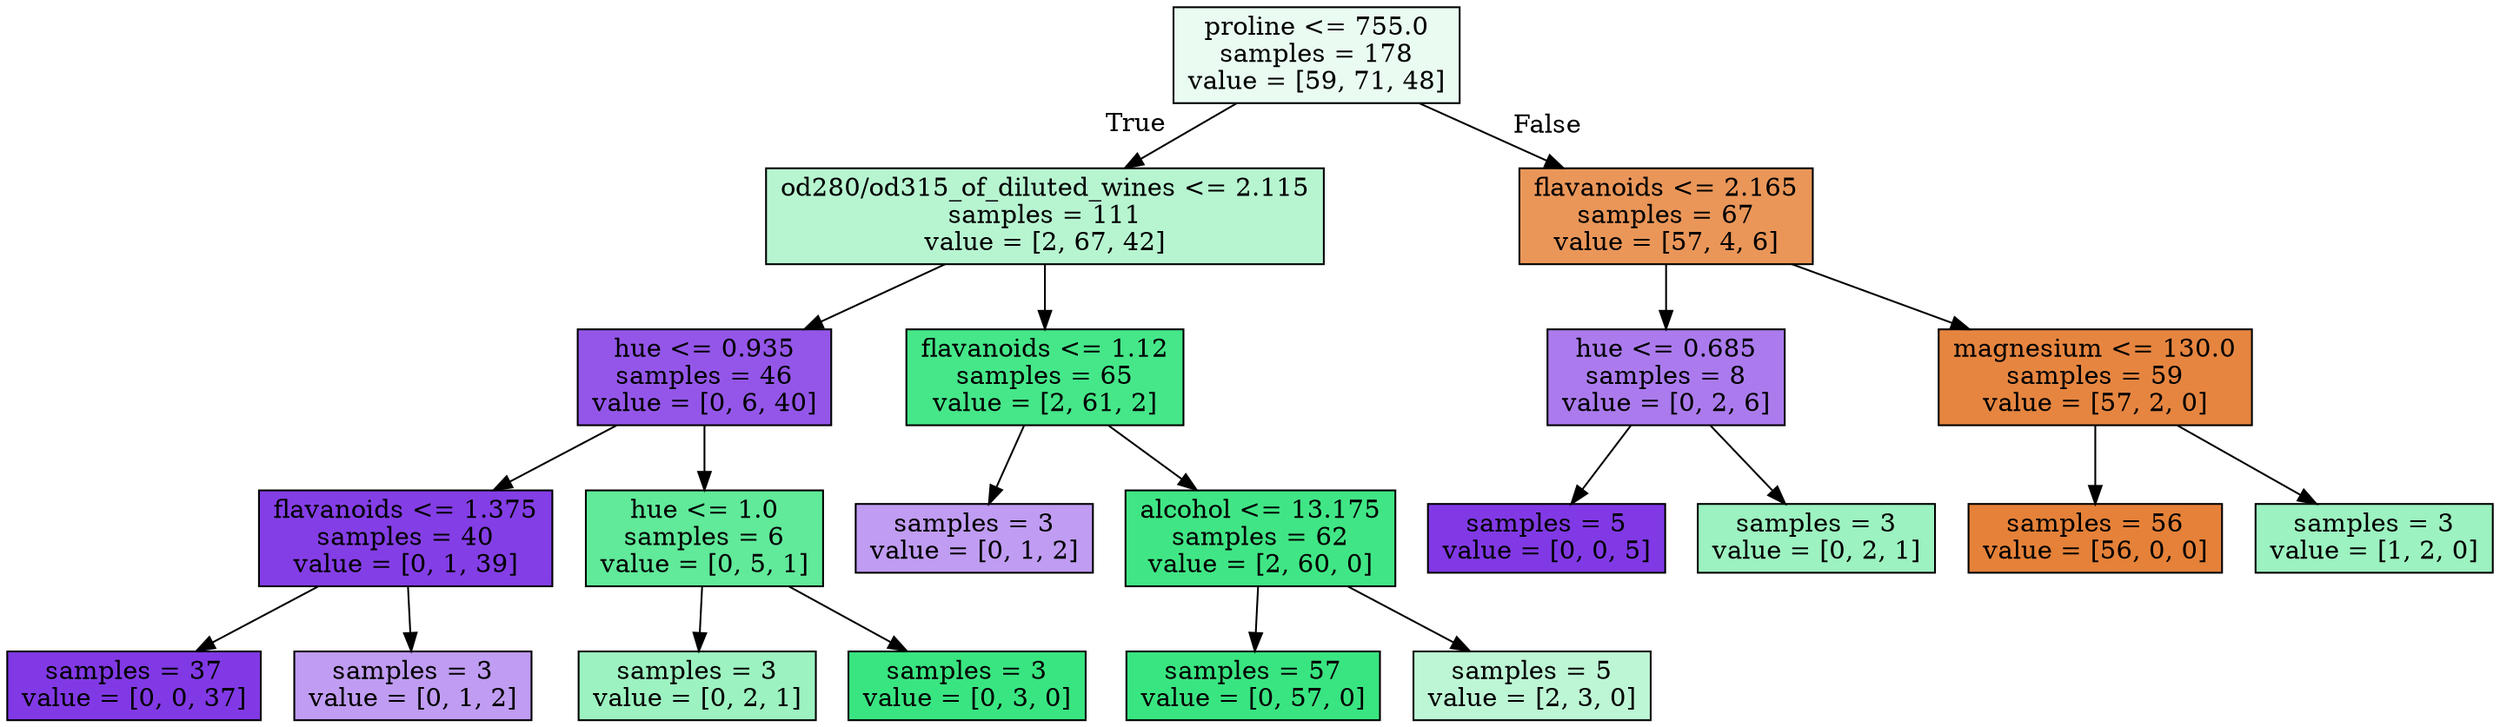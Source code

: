 digraph Tree {
node [shape=box, style="filled", color="black"] ;
0 [label="proline <= 755.0\nsamples = 178\nvalue = [59, 71, 48]", fillcolor="#39e5811a"] ;
1 [label="od280/od315_of_diluted_wines <= 2.115\nsamples = 111\nvalue = [2, 67, 42]", fillcolor="#39e5815c"] ;
0 -> 1 [labeldistance=2.5, labelangle=45, headlabel="True"] ;
2 [label="hue <= 0.935\nsamples = 46\nvalue = [0, 6, 40]", fillcolor="#8139e5d9"] ;
1 -> 2 ;
3 [label="flavanoids <= 1.375\nsamples = 40\nvalue = [0, 1, 39]", fillcolor="#8139e5f8"] ;
2 -> 3 ;
4 [label="samples = 37\nvalue = [0, 0, 37]", fillcolor="#8139e5ff"] ;
3 -> 4 ;
5 [label="samples = 3\nvalue = [0, 1, 2]", fillcolor="#8139e57f"] ;
3 -> 5 ;
6 [label="hue <= 1.0\nsamples = 6\nvalue = [0, 5, 1]", fillcolor="#39e581cc"] ;
2 -> 6 ;
7 [label="samples = 3\nvalue = [0, 2, 1]", fillcolor="#39e5817f"] ;
6 -> 7 ;
8 [label="samples = 3\nvalue = [0, 3, 0]", fillcolor="#39e581ff"] ;
6 -> 8 ;
9 [label="flavanoids <= 1.12\nsamples = 65\nvalue = [2, 61, 2]", fillcolor="#39e581ef"] ;
1 -> 9 ;
10 [label="samples = 3\nvalue = [0, 1, 2]", fillcolor="#8139e57f"] ;
9 -> 10 ;
11 [label="alcohol <= 13.175\nsamples = 62\nvalue = [2, 60, 0]", fillcolor="#39e581f6"] ;
9 -> 11 ;
12 [label="samples = 57\nvalue = [0, 57, 0]", fillcolor="#39e581ff"] ;
11 -> 12 ;
13 [label="samples = 5\nvalue = [2, 3, 0]", fillcolor="#39e58155"] ;
11 -> 13 ;
14 [label="flavanoids <= 2.165\nsamples = 67\nvalue = [57, 4, 6]", fillcolor="#e58139d5"] ;
0 -> 14 [labeldistance=2.5, labelangle=-45, headlabel="False"] ;
15 [label="hue <= 0.685\nsamples = 8\nvalue = [0, 2, 6]", fillcolor="#8139e5aa"] ;
14 -> 15 ;
16 [label="samples = 5\nvalue = [0, 0, 5]", fillcolor="#8139e5ff"] ;
15 -> 16 ;
17 [label="samples = 3\nvalue = [0, 2, 1]", fillcolor="#39e5817f"] ;
15 -> 17 ;
18 [label="magnesium <= 130.0\nsamples = 59\nvalue = [57, 2, 0]", fillcolor="#e58139f6"] ;
14 -> 18 ;
19 [label="samples = 56\nvalue = [56, 0, 0]", fillcolor="#e58139ff"] ;
18 -> 19 ;
20 [label="samples = 3\nvalue = [1, 2, 0]", fillcolor="#39e5817f"] ;
18 -> 20 ;
}